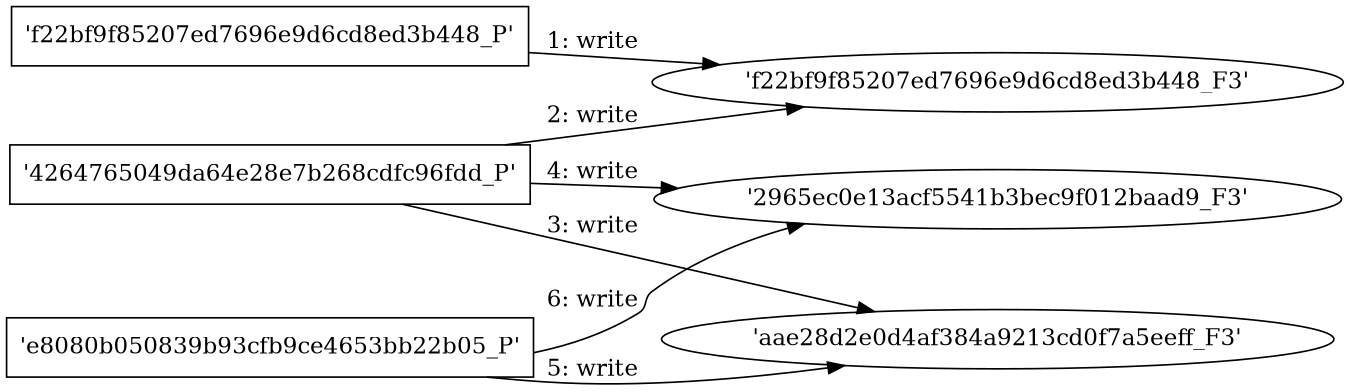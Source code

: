 digraph "D:\Learning\Paper\apt\基于CTI的攻击预警\Dataset\攻击图\ASGfromALLCTI\Why decentralization is the future of digital identities.dot" {
rankdir="LR"
size="9"
fixedsize="false"
splines="true"
nodesep=0.3
ranksep=0
fontsize=10
overlap="scalexy"
engine= "neato"
	"'f22bf9f85207ed7696e9d6cd8ed3b448_F3'" [node_type=file shape=ellipse]
	"'f22bf9f85207ed7696e9d6cd8ed3b448_P'" [node_type=Process shape=box]
	"'f22bf9f85207ed7696e9d6cd8ed3b448_P'" -> "'f22bf9f85207ed7696e9d6cd8ed3b448_F3'" [label="1: write"]
	"'f22bf9f85207ed7696e9d6cd8ed3b448_F3'" [node_type=file shape=ellipse]
	"'4264765049da64e28e7b268cdfc96fdd_P'" [node_type=Process shape=box]
	"'4264765049da64e28e7b268cdfc96fdd_P'" -> "'f22bf9f85207ed7696e9d6cd8ed3b448_F3'" [label="2: write"]
	"'aae28d2e0d4af384a9213cd0f7a5eeff_F3'" [node_type=file shape=ellipse]
	"'4264765049da64e28e7b268cdfc96fdd_P'" [node_type=Process shape=box]
	"'4264765049da64e28e7b268cdfc96fdd_P'" -> "'aae28d2e0d4af384a9213cd0f7a5eeff_F3'" [label="3: write"]
	"'2965ec0e13acf5541b3bec9f012baad9_F3'" [node_type=file shape=ellipse]
	"'4264765049da64e28e7b268cdfc96fdd_P'" [node_type=Process shape=box]
	"'4264765049da64e28e7b268cdfc96fdd_P'" -> "'2965ec0e13acf5541b3bec9f012baad9_F3'" [label="4: write"]
	"'aae28d2e0d4af384a9213cd0f7a5eeff_F3'" [node_type=file shape=ellipse]
	"'e8080b050839b93cfb9ce4653bb22b05_P'" [node_type=Process shape=box]
	"'e8080b050839b93cfb9ce4653bb22b05_P'" -> "'aae28d2e0d4af384a9213cd0f7a5eeff_F3'" [label="5: write"]
	"'2965ec0e13acf5541b3bec9f012baad9_F3'" [node_type=file shape=ellipse]
	"'e8080b050839b93cfb9ce4653bb22b05_P'" [node_type=Process shape=box]
	"'e8080b050839b93cfb9ce4653bb22b05_P'" -> "'2965ec0e13acf5541b3bec9f012baad9_F3'" [label="6: write"]
}
